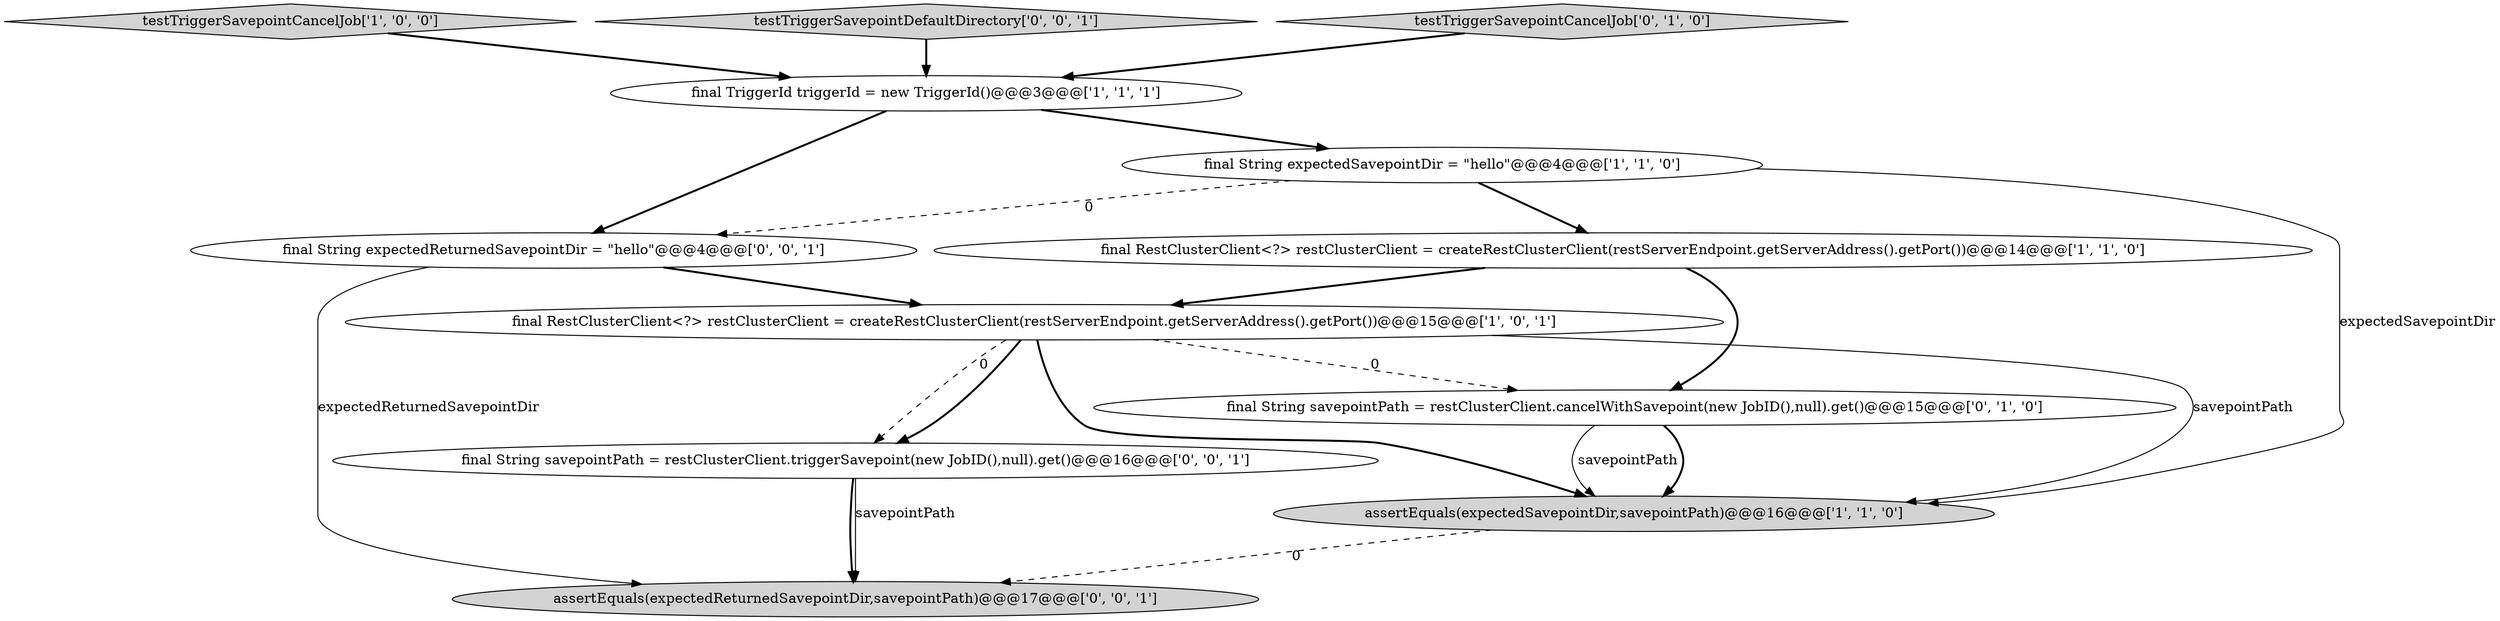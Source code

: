 digraph {
10 [style = filled, label = "final String savepointPath = restClusterClient.triggerSavepoint(new JobID(),null).get()@@@16@@@['0', '0', '1']", fillcolor = white, shape = ellipse image = "AAA0AAABBB3BBB"];
3 [style = filled, label = "final RestClusterClient<?> restClusterClient = createRestClusterClient(restServerEndpoint.getServerAddress().getPort())@@@14@@@['1', '1', '0']", fillcolor = white, shape = ellipse image = "AAA0AAABBB1BBB"];
4 [style = filled, label = "testTriggerSavepointCancelJob['1', '0', '0']", fillcolor = lightgray, shape = diamond image = "AAA0AAABBB1BBB"];
9 [style = filled, label = "final String expectedReturnedSavepointDir = \"hello\"@@@4@@@['0', '0', '1']", fillcolor = white, shape = ellipse image = "AAA0AAABBB3BBB"];
1 [style = filled, label = "assertEquals(expectedSavepointDir,savepointPath)@@@16@@@['1', '1', '0']", fillcolor = lightgray, shape = ellipse image = "AAA0AAABBB1BBB"];
0 [style = filled, label = "final RestClusterClient<?> restClusterClient = createRestClusterClient(restServerEndpoint.getServerAddress().getPort())@@@15@@@['1', '0', '1']", fillcolor = white, shape = ellipse image = "AAA0AAABBB1BBB"];
8 [style = filled, label = "assertEquals(expectedReturnedSavepointDir,savepointPath)@@@17@@@['0', '0', '1']", fillcolor = lightgray, shape = ellipse image = "AAA0AAABBB3BBB"];
11 [style = filled, label = "testTriggerSavepointDefaultDirectory['0', '0', '1']", fillcolor = lightgray, shape = diamond image = "AAA0AAABBB3BBB"];
6 [style = filled, label = "testTriggerSavepointCancelJob['0', '1', '0']", fillcolor = lightgray, shape = diamond image = "AAA0AAABBB2BBB"];
5 [style = filled, label = "final TriggerId triggerId = new TriggerId()@@@3@@@['1', '1', '1']", fillcolor = white, shape = ellipse image = "AAA0AAABBB1BBB"];
7 [style = filled, label = "final String savepointPath = restClusterClient.cancelWithSavepoint(new JobID(),null).get()@@@15@@@['0', '1', '0']", fillcolor = white, shape = ellipse image = "AAA1AAABBB2BBB"];
2 [style = filled, label = "final String expectedSavepointDir = \"hello\"@@@4@@@['1', '1', '0']", fillcolor = white, shape = ellipse image = "AAA0AAABBB1BBB"];
5->2 [style = bold, label=""];
0->7 [style = dashed, label="0"];
10->8 [style = solid, label="savepointPath"];
4->5 [style = bold, label=""];
2->9 [style = dashed, label="0"];
10->8 [style = bold, label=""];
0->10 [style = dashed, label="0"];
1->8 [style = dashed, label="0"];
9->0 [style = bold, label=""];
5->9 [style = bold, label=""];
3->7 [style = bold, label=""];
7->1 [style = solid, label="savepointPath"];
0->1 [style = bold, label=""];
2->3 [style = bold, label=""];
0->10 [style = bold, label=""];
3->0 [style = bold, label=""];
6->5 [style = bold, label=""];
0->1 [style = solid, label="savepointPath"];
9->8 [style = solid, label="expectedReturnedSavepointDir"];
7->1 [style = bold, label=""];
11->5 [style = bold, label=""];
2->1 [style = solid, label="expectedSavepointDir"];
}
